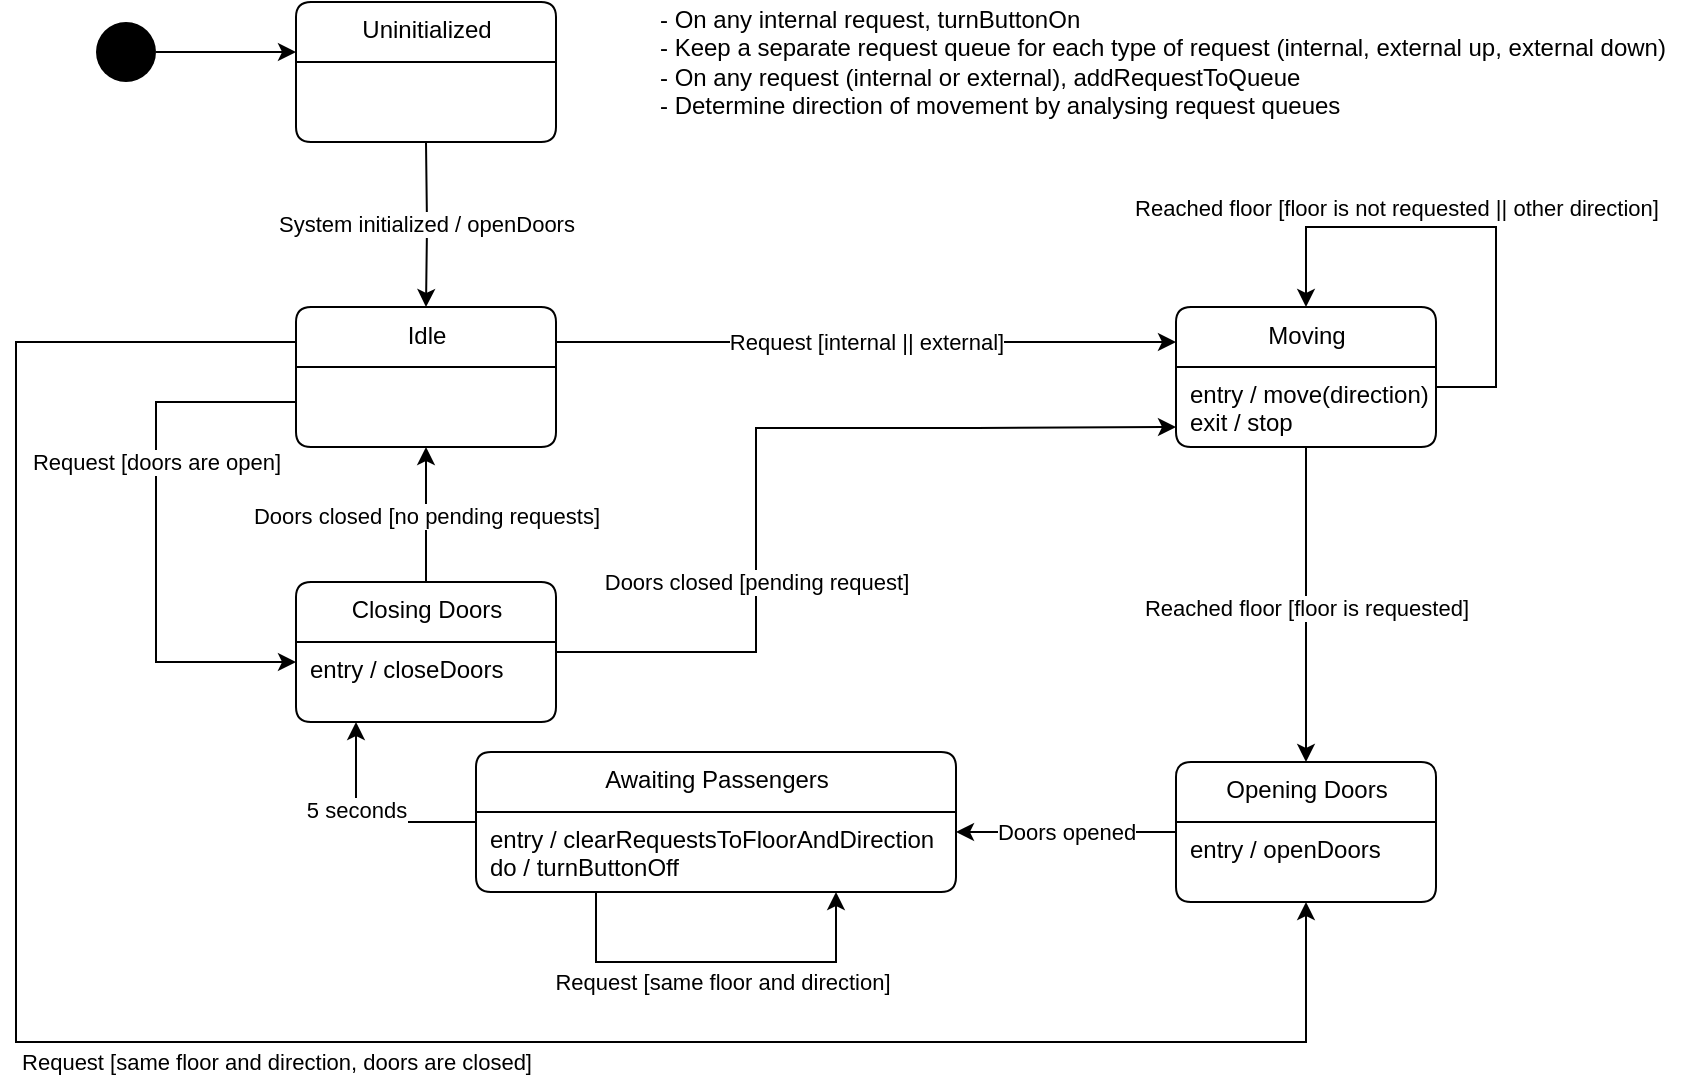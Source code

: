<mxfile>
    <diagram id="oifts4adpvqHhOhjiGYB" name="Page-1">
        <mxGraphModel dx="719" dy="559" grid="1" gridSize="10" guides="1" tooltips="1" connect="1" arrows="1" fold="1" page="1" pageScale="1" pageWidth="850" pageHeight="1100" background="#FFFFFF" math="0" shadow="0">
            <root>
                <mxCell id="0"/>
                <mxCell id="1" parent="0"/>
                <mxCell id="15" style="edgeStyle=orthogonalEdgeStyle;rounded=0;orthogonalLoop=1;jettySize=auto;html=1;entryX=0;entryY=0.5;entryDx=0;entryDy=0;" parent="1" source="7" edge="1">
                    <mxGeometry relative="1" as="geometry">
                        <mxPoint x="160" y="65" as="targetPoint"/>
                    </mxGeometry>
                </mxCell>
                <mxCell id="7" value="" style="ellipse;fillColor=#000000;strokeColor=none;" parent="1" vertex="1">
                    <mxGeometry x="60" y="50" width="30" height="30" as="geometry"/>
                </mxCell>
                <mxCell id="11" value="Reached floor [floor is requested]" style="edgeStyle=orthogonalEdgeStyle;rounded=0;orthogonalLoop=1;jettySize=auto;html=1;entryX=0.5;entryY=0;entryDx=0;entryDy=0;exitX=0.5;exitY=1;exitDx=0;exitDy=0;" parent="1" source="17" target="26" edge="1">
                    <mxGeometry x="0.015" relative="1" as="geometry">
                        <mxPoint x="555" y="312.5" as="sourcePoint"/>
                        <mxPoint x="235" y="255" as="targetPoint"/>
                        <Array as="points">
                            <mxPoint x="665" y="290"/>
                            <mxPoint x="665" y="290"/>
                        </Array>
                        <mxPoint as="offset"/>
                    </mxGeometry>
                </mxCell>
                <mxCell id="18" value="Request [internal || external]" style="edgeStyle=orthogonalEdgeStyle;rounded=0;orthogonalLoop=1;jettySize=auto;html=1;entryX=0;entryY=0.25;entryDx=0;entryDy=0;exitX=1;exitY=0.25;exitDx=0;exitDy=0;" parent="1" source="13" target="16" edge="1">
                    <mxGeometry relative="1" as="geometry">
                        <mxPoint x="470" y="220" as="targetPoint"/>
                        <Array as="points"/>
                    </mxGeometry>
                </mxCell>
                <mxCell id="49" style="edgeStyle=orthogonalEdgeStyle;rounded=0;orthogonalLoop=1;jettySize=auto;html=1;entryX=0;entryY=0.25;entryDx=0;entryDy=0;" edge="1" parent="1" source="13" target="25">
                    <mxGeometry relative="1" as="geometry">
                        <Array as="points">
                            <mxPoint x="90" y="240"/>
                            <mxPoint x="90" y="370"/>
                        </Array>
                    </mxGeometry>
                </mxCell>
                <mxCell id="50" value="Request [doors are open]" style="edgeLabel;html=1;align=center;verticalAlign=middle;resizable=0;points=[];" vertex="1" connectable="0" parent="49">
                    <mxGeometry x="-0.152" y="1" relative="1" as="geometry">
                        <mxPoint x="-1" y="-15" as="offset"/>
                    </mxGeometry>
                </mxCell>
                <mxCell id="51" style="edgeStyle=orthogonalEdgeStyle;rounded=0;orthogonalLoop=1;jettySize=auto;html=1;entryX=0.5;entryY=1;entryDx=0;entryDy=0;" edge="1" parent="1" source="13" target="27">
                    <mxGeometry relative="1" as="geometry">
                        <Array as="points">
                            <mxPoint x="20" y="210"/>
                            <mxPoint x="20" y="560"/>
                            <mxPoint x="665" y="560"/>
                        </Array>
                    </mxGeometry>
                </mxCell>
                <mxCell id="52" value="Request [same floor and direction, doors are closed]" style="edgeLabel;html=1;align=center;verticalAlign=middle;resizable=0;points=[];" vertex="1" connectable="0" parent="51">
                    <mxGeometry x="-0.393" y="2" relative="1" as="geometry">
                        <mxPoint x="128" y="134" as="offset"/>
                    </mxGeometry>
                </mxCell>
                <mxCell id="13" value="Idle" style="swimlane;fontStyle=0;align=center;verticalAlign=top;childLayout=stackLayout;horizontal=1;startSize=30;horizontalStack=0;resizeParent=1;resizeParentMax=0;resizeLast=0;collapsible=0;marginBottom=0;html=1;rounded=1;absoluteArcSize=1;arcSize=15;glass=0;backgroundOutline=0;" parent="1" vertex="1">
                    <mxGeometry x="160" y="192.5" width="130" height="70" as="geometry"/>
                </mxCell>
                <mxCell id="16" value="Moving" style="swimlane;fontStyle=0;align=center;verticalAlign=top;childLayout=stackLayout;horizontal=1;startSize=30;horizontalStack=0;resizeParent=1;resizeParentMax=0;resizeLast=0;collapsible=0;marginBottom=0;html=1;rounded=1;absoluteArcSize=1;arcSize=15;glass=0;backgroundOutline=0;" parent="1" vertex="1">
                    <mxGeometry x="600" y="192.5" width="130" height="70" as="geometry"/>
                </mxCell>
                <mxCell id="22" value="Reached floor [floor is not requested || other direction]" style="edgeStyle=orthogonalEdgeStyle;rounded=0;orthogonalLoop=1;jettySize=auto;html=1;entryX=0.5;entryY=0;entryDx=0;entryDy=0;" parent="16" source="17" target="16" edge="1">
                    <mxGeometry x="0.306" y="-10" relative="1" as="geometry">
                        <Array as="points">
                            <mxPoint x="160" y="40"/>
                            <mxPoint x="160" y="-40"/>
                            <mxPoint x="65" y="-40"/>
                        </Array>
                        <mxPoint as="offset"/>
                    </mxGeometry>
                </mxCell>
                <mxCell id="17" value="entry / move(direction)&#10;exit / stop" style="fillColor=none;strokeColor=none;align=left;verticalAlign=middle;spacingLeft=5;" parent="16" vertex="1">
                    <mxGeometry y="30" width="130" height="40" as="geometry"/>
                </mxCell>
                <mxCell id="33" value="Doors closed [no pending requests]" style="edgeStyle=orthogonalEdgeStyle;rounded=0;orthogonalLoop=1;jettySize=auto;html=1;entryX=0.5;entryY=1;entryDx=0;entryDy=0;" parent="1" source="24" edge="1">
                    <mxGeometry relative="1" as="geometry">
                        <mxPoint x="225" y="262.5" as="targetPoint"/>
                    </mxGeometry>
                </mxCell>
                <mxCell id="37" value="Doors closed [pending request]" style="edgeStyle=orthogonalEdgeStyle;rounded=0;orthogonalLoop=1;jettySize=auto;html=1;entryX=0;entryY=0.75;entryDx=0;entryDy=0;" parent="1" source="24" target="17" edge="1">
                    <mxGeometry x="-0.36" relative="1" as="geometry">
                        <mxPoint x="500" y="270" as="targetPoint"/>
                        <Array as="points">
                            <mxPoint x="390" y="365"/>
                            <mxPoint x="390" y="253"/>
                            <mxPoint x="500" y="253"/>
                        </Array>
                        <mxPoint as="offset"/>
                    </mxGeometry>
                </mxCell>
                <mxCell id="24" value="Closing Doors" style="swimlane;fontStyle=0;align=center;verticalAlign=top;childLayout=stackLayout;horizontal=1;startSize=30;horizontalStack=0;resizeParent=1;resizeParentMax=0;resizeLast=0;collapsible=0;marginBottom=0;html=1;rounded=1;absoluteArcSize=1;arcSize=15;glass=0;backgroundOutline=0;" parent="1" vertex="1">
                    <mxGeometry x="160" y="330" width="130" height="70" as="geometry"/>
                </mxCell>
                <mxCell id="25" value="entry / closeDoors&#10;" style="fillColor=none;strokeColor=none;align=left;verticalAlign=middle;spacingLeft=5;" parent="24" vertex="1">
                    <mxGeometry y="30" width="130" height="40" as="geometry"/>
                </mxCell>
                <mxCell id="31" value="Doors opened" style="edgeStyle=orthogonalEdgeStyle;rounded=0;orthogonalLoop=1;jettySize=auto;html=1;entryX=1;entryY=0.25;entryDx=0;entryDy=0;" parent="1" source="26" target="29" edge="1">
                    <mxGeometry relative="1" as="geometry"/>
                </mxCell>
                <mxCell id="26" value="Opening Doors" style="swimlane;fontStyle=0;align=center;verticalAlign=top;childLayout=stackLayout;horizontal=1;startSize=30;horizontalStack=0;resizeParent=1;resizeParentMax=0;resizeLast=0;collapsible=0;marginBottom=0;html=1;rounded=1;absoluteArcSize=1;arcSize=15;glass=0;backgroundOutline=0;" parent="1" vertex="1">
                    <mxGeometry x="600" y="420" width="130" height="70" as="geometry"/>
                </mxCell>
                <mxCell id="27" value="entry / openDoors&#10;" style="fillColor=none;strokeColor=none;align=left;verticalAlign=middle;spacingLeft=5;" parent="26" vertex="1">
                    <mxGeometry y="30" width="130" height="40" as="geometry"/>
                </mxCell>
                <mxCell id="32" value="5 seconds" style="edgeStyle=orthogonalEdgeStyle;rounded=0;orthogonalLoop=1;jettySize=auto;html=1;" parent="1" source="28" edge="1">
                    <mxGeometry x="0.2" relative="1" as="geometry">
                        <Array as="points">
                            <mxPoint x="190" y="450"/>
                            <mxPoint x="190" y="400"/>
                        </Array>
                        <mxPoint as="offset"/>
                        <mxPoint x="190" y="400" as="targetPoint"/>
                    </mxGeometry>
                </mxCell>
                <mxCell id="28" value="Awaiting Passengers" style="swimlane;fontStyle=0;align=center;verticalAlign=top;childLayout=stackLayout;horizontal=1;startSize=30;horizontalStack=0;resizeParent=1;resizeParentMax=0;resizeLast=0;collapsible=0;marginBottom=0;html=1;rounded=1;absoluteArcSize=1;arcSize=15;glass=0;backgroundOutline=0;" parent="1" vertex="1">
                    <mxGeometry x="250" y="415" width="240" height="70" as="geometry"/>
                </mxCell>
                <mxCell id="29" value="entry / clearRequestsToFloorAndDirection&#10;do / turnButtonOff" style="fillColor=none;strokeColor=none;align=left;verticalAlign=middle;spacingLeft=5;" parent="28" vertex="1">
                    <mxGeometry y="30" width="240" height="40" as="geometry"/>
                </mxCell>
                <mxCell id="47" style="edgeStyle=orthogonalEdgeStyle;rounded=0;orthogonalLoop=1;jettySize=auto;html=1;entryX=0.75;entryY=1;entryDx=0;entryDy=0;exitX=0.25;exitY=1;exitDx=0;exitDy=0;" edge="1" parent="28" source="29" target="28">
                    <mxGeometry relative="1" as="geometry">
                        <Array as="points">
                            <mxPoint x="60" y="105"/>
                            <mxPoint x="180" y="105"/>
                        </Array>
                    </mxGeometry>
                </mxCell>
                <mxCell id="48" value="Request [same floor and direction]" style="edgeLabel;html=1;align=center;verticalAlign=middle;resizable=0;points=[];" vertex="1" connectable="0" parent="47">
                    <mxGeometry x="0.116" y="-2" relative="1" as="geometry">
                        <mxPoint x="-8" y="8" as="offset"/>
                    </mxGeometry>
                </mxCell>
                <mxCell id="44" value="Uninitialized" style="swimlane;fontStyle=0;align=center;verticalAlign=top;childLayout=stackLayout;horizontal=1;startSize=30;horizontalStack=0;resizeParent=1;resizeParentMax=0;resizeLast=0;collapsible=0;marginBottom=0;html=1;rounded=1;absoluteArcSize=1;arcSize=15;glass=0;backgroundOutline=0;" vertex="1" parent="1">
                    <mxGeometry x="160" y="40" width="130" height="70" as="geometry"/>
                </mxCell>
                <mxCell id="46" value="System initialized / openDoors" style="edgeStyle=orthogonalEdgeStyle;rounded=0;orthogonalLoop=1;jettySize=auto;html=1;entryX=0.5;entryY=0;entryDx=0;entryDy=0;" edge="1" parent="1" target="13">
                    <mxGeometry relative="1" as="geometry">
                        <mxPoint x="225" y="110.0" as="sourcePoint"/>
                    </mxGeometry>
                </mxCell>
                <mxCell id="53" value="- On any internal&amp;nbsp;request, turnButtonOn&lt;br&gt;- Keep a separate request queue for each type of request (internal, external up, external down)&lt;br&gt;- On any request (internal or external), addRequestToQueue&lt;br&gt;&lt;div&gt;&lt;span&gt;- Determine direction of movement by analysing request queues&lt;/span&gt;&lt;/div&gt;" style="text;html=1;align=left;verticalAlign=middle;resizable=0;points=[];autosize=1;strokeColor=none;" vertex="1" parent="1">
                    <mxGeometry x="340" y="40" width="520" height="60" as="geometry"/>
                </mxCell>
            </root>
        </mxGraphModel>
    </diagram>
</mxfile>